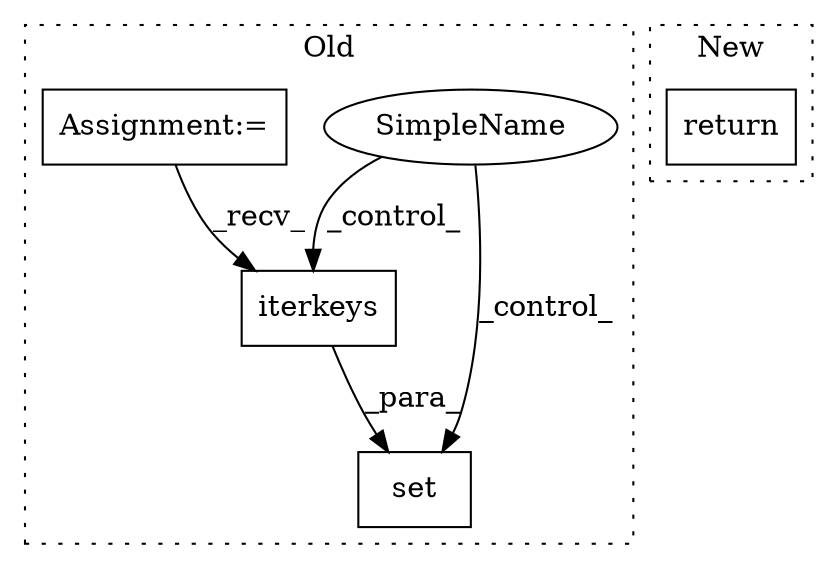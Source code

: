 digraph G {
subgraph cluster0 {
1 [label="iterkeys" a="32" s="8103,8146" l="9,1" shape="box"];
3 [label="set" a="32" s="8095,8147" l="4,1" shape="box"];
4 [label="SimpleName" a="42" s="" l="" shape="ellipse"];
5 [label="Assignment:=" a="7" s="7683" l="3" shape="box"];
label = "Old";
style="dotted";
}
subgraph cluster1 {
2 [label="return" a="41" s="9641" l="7" shape="box"];
label = "New";
style="dotted";
}
1 -> 3 [label="_para_"];
4 -> 1 [label="_control_"];
4 -> 3 [label="_control_"];
5 -> 1 [label="_recv_"];
}